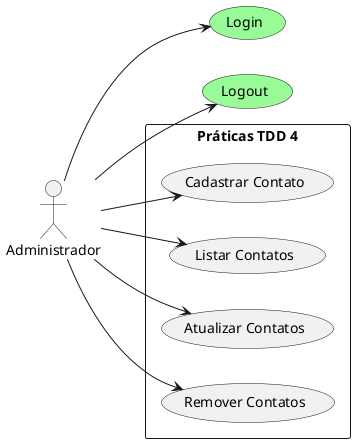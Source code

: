 @startuml
left to right direction

actor "Administrador" as admin

' Casos implementados na primeira sprint
usecase "Login" as Login #palegreen
usecase "Logout" as Logout #palegreen

admin --> Login
admin --> Logout

rectangle "Práticas TDD 4" {
  usecase "Cadastrar Contato" as Cadastrar
  usecase "Listar Contatos" as Listar
  usecase "Atualizar Contatos" as Atualizar
  usecase "Remover Contatos" as Remover

  admin --> Cadastrar
  admin --> Listar
  admin --> Atualizar
  admin --> Remover
}

@enduml
